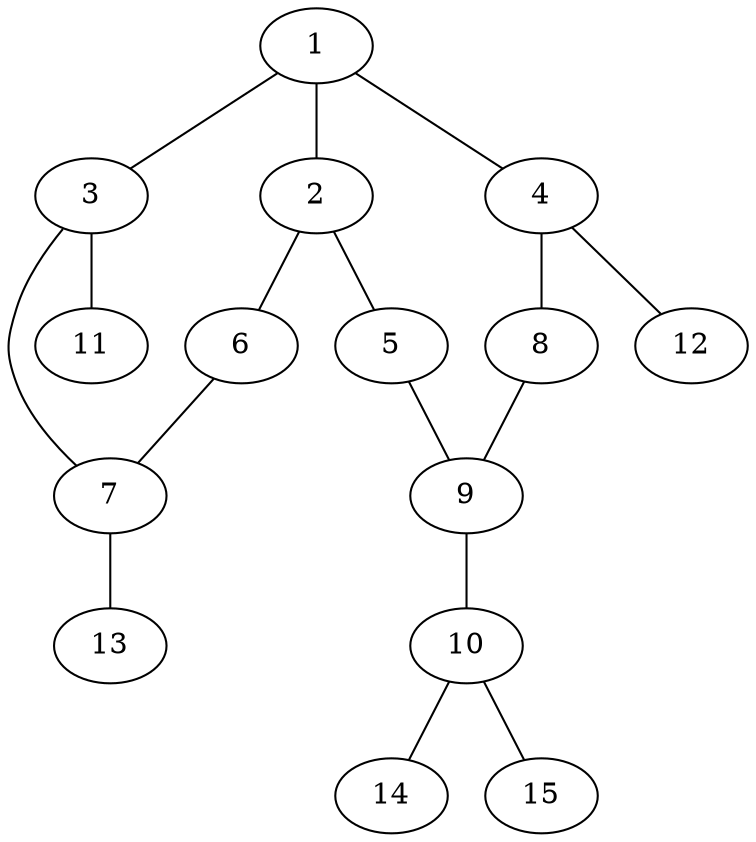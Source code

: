 graph molecule_3724 {
	1	 [chem=C];
	2	 [chem=C];
	1 -- 2	 [valence=2];
	3	 [chem=N];
	1 -- 3	 [valence=1];
	4	 [chem=C];
	1 -- 4	 [valence=1];
	5	 [chem=N];
	2 -- 5	 [valence=1];
	6	 [chem=N];
	2 -- 6	 [valence=1];
	7	 [chem=C];
	3 -- 7	 [valence=1];
	11	 [chem=H];
	3 -- 11	 [valence=1];
	8	 [chem=N];
	4 -- 8	 [valence=2];
	12	 [chem=H];
	4 -- 12	 [valence=1];
	9	 [chem=C];
	5 -- 9	 [valence=2];
	6 -- 7	 [valence=2];
	13	 [chem=H];
	7 -- 13	 [valence=1];
	8 -- 9	 [valence=1];
	10	 [chem=N];
	9 -- 10	 [valence=1];
	14	 [chem=H];
	10 -- 14	 [valence=1];
	15	 [chem=H];
	10 -- 15	 [valence=1];
}
